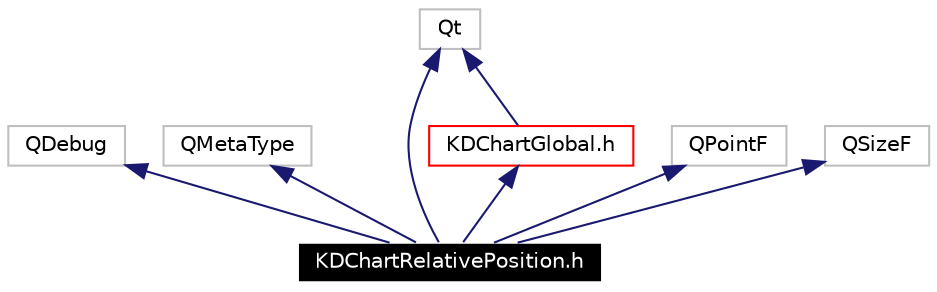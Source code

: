 digraph G
{
  edge [fontname="Helvetica",fontsize=10,labelfontname="Helvetica",labelfontsize=10];
  node [fontname="Helvetica",fontsize=10,shape=record];
  Node2782 [label="KDChartRelativePosition.h",height=0.2,width=0.4,color="white", fillcolor="black", style="filled" fontcolor="white"];
  Node2783 -> Node2782 [dir=back,color="midnightblue",fontsize=10,style="solid",fontname="Helvetica"];
  Node2783 [label="QDebug",height=0.2,width=0.4,color="grey75"];
  Node2784 -> Node2782 [dir=back,color="midnightblue",fontsize=10,style="solid",fontname="Helvetica"];
  Node2784 [label="QMetaType",height=0.2,width=0.4,color="grey75"];
  Node2785 -> Node2782 [dir=back,color="midnightblue",fontsize=10,style="solid",fontname="Helvetica"];
  Node2785 [label="Qt",height=0.2,width=0.4,color="grey75"];
  Node2786 -> Node2782 [dir=back,color="midnightblue",fontsize=10,style="solid",fontname="Helvetica"];
  Node2786 [label="QPointF",height=0.2,width=0.4,color="grey75"];
  Node2787 -> Node2782 [dir=back,color="midnightblue",fontsize=10,style="solid",fontname="Helvetica"];
  Node2787 [label="QSizeF",height=0.2,width=0.4,color="grey75"];
  Node2788 -> Node2782 [dir=back,color="midnightblue",fontsize=10,style="solid",fontname="Helvetica"];
  Node2788 [label="KDChartGlobal.h",height=0.2,width=0.4,color="red",URL="$_k_d_chart_global_8h.html"];
  Node2785 -> Node2788 [dir=back,color="midnightblue",fontsize=10,style="solid",fontname="Helvetica"];
}
